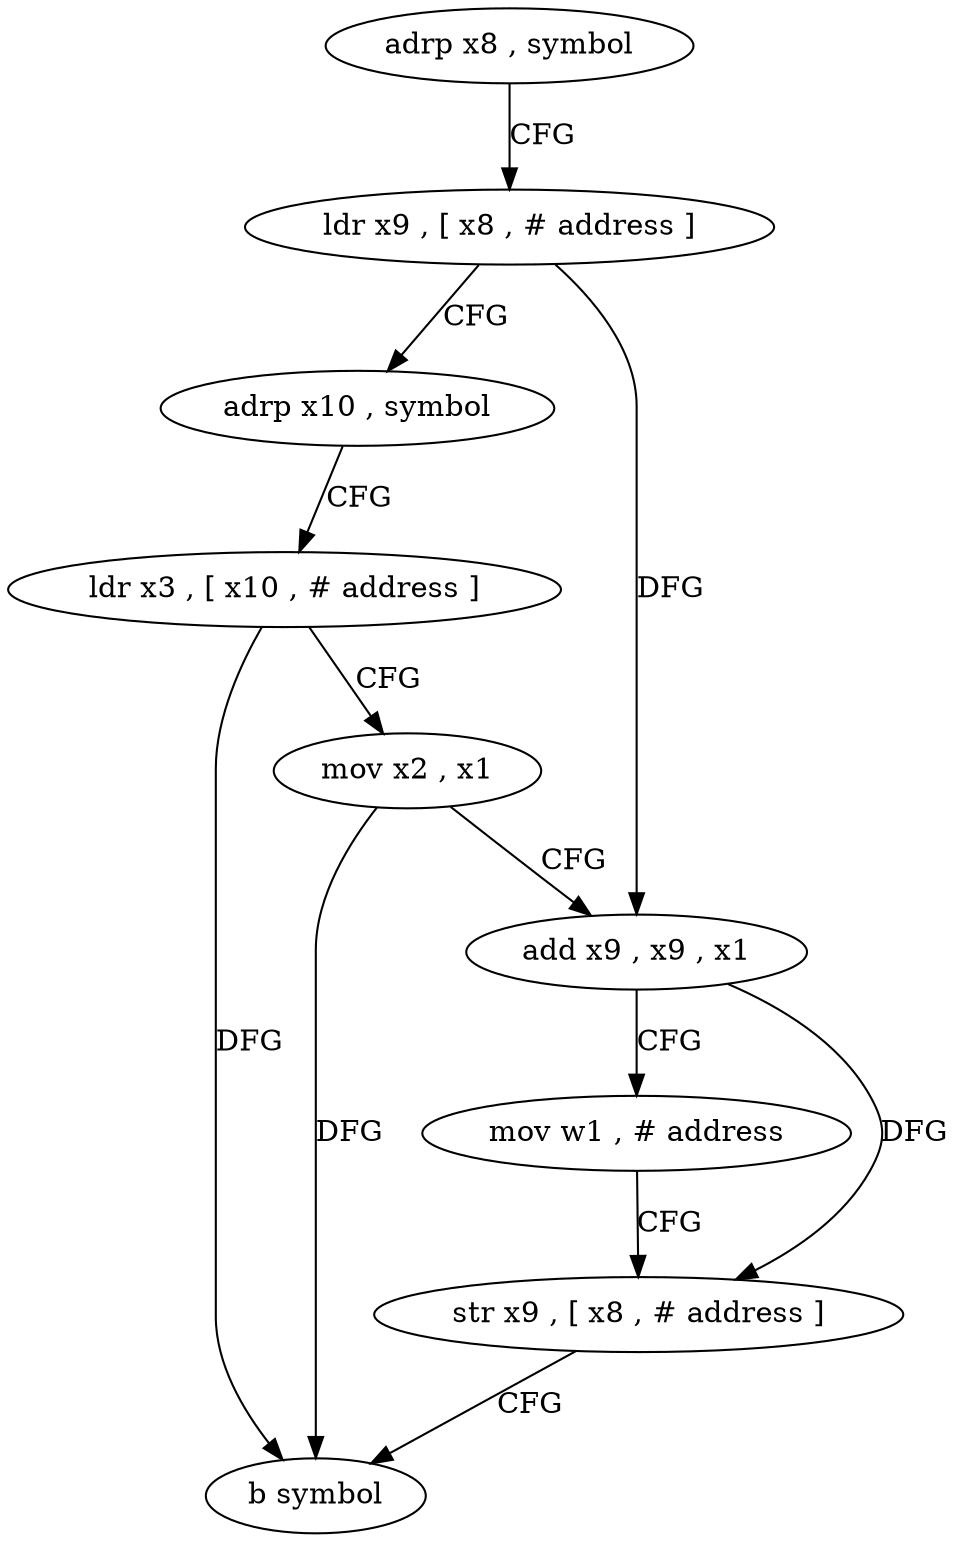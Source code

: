 digraph "func" {
"4222448" [label = "adrp x8 , symbol" ]
"4222452" [label = "ldr x9 , [ x8 , # address ]" ]
"4222456" [label = "adrp x10 , symbol" ]
"4222460" [label = "ldr x3 , [ x10 , # address ]" ]
"4222464" [label = "mov x2 , x1" ]
"4222468" [label = "add x9 , x9 , x1" ]
"4222472" [label = "mov w1 , # address" ]
"4222476" [label = "str x9 , [ x8 , # address ]" ]
"4222480" [label = "b symbol" ]
"4222448" -> "4222452" [ label = "CFG" ]
"4222452" -> "4222456" [ label = "CFG" ]
"4222452" -> "4222468" [ label = "DFG" ]
"4222456" -> "4222460" [ label = "CFG" ]
"4222460" -> "4222464" [ label = "CFG" ]
"4222460" -> "4222480" [ label = "DFG" ]
"4222464" -> "4222468" [ label = "CFG" ]
"4222464" -> "4222480" [ label = "DFG" ]
"4222468" -> "4222472" [ label = "CFG" ]
"4222468" -> "4222476" [ label = "DFG" ]
"4222472" -> "4222476" [ label = "CFG" ]
"4222476" -> "4222480" [ label = "CFG" ]
}

